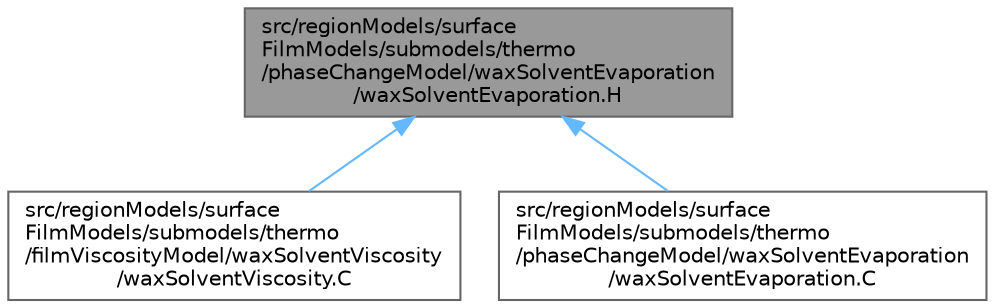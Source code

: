 digraph "src/regionModels/surfaceFilmModels/submodels/thermo/phaseChangeModel/waxSolventEvaporation/waxSolventEvaporation.H"
{
 // LATEX_PDF_SIZE
  bgcolor="transparent";
  edge [fontname=Helvetica,fontsize=10,labelfontname=Helvetica,labelfontsize=10];
  node [fontname=Helvetica,fontsize=10,shape=box,height=0.2,width=0.4];
  Node1 [id="Node000001",label="src/regionModels/surface\lFilmModels/submodels/thermo\l/phaseChangeModel/waxSolventEvaporation\l/waxSolventEvaporation.H",height=0.2,width=0.4,color="gray40", fillcolor="grey60", style="filled", fontcolor="black",tooltip=" "];
  Node1 -> Node2 [id="edge1_Node000001_Node000002",dir="back",color="steelblue1",style="solid",tooltip=" "];
  Node2 [id="Node000002",label="src/regionModels/surface\lFilmModels/submodels/thermo\l/filmViscosityModel/waxSolventViscosity\l/waxSolventViscosity.C",height=0.2,width=0.4,color="grey40", fillcolor="white", style="filled",URL="$waxSolventViscosity_8C.html",tooltip=" "];
  Node1 -> Node3 [id="edge2_Node000001_Node000003",dir="back",color="steelblue1",style="solid",tooltip=" "];
  Node3 [id="Node000003",label="src/regionModels/surface\lFilmModels/submodels/thermo\l/phaseChangeModel/waxSolventEvaporation\l/waxSolventEvaporation.C",height=0.2,width=0.4,color="grey40", fillcolor="white", style="filled",URL="$waxSolventEvaporation_8C.html",tooltip=" "];
}
